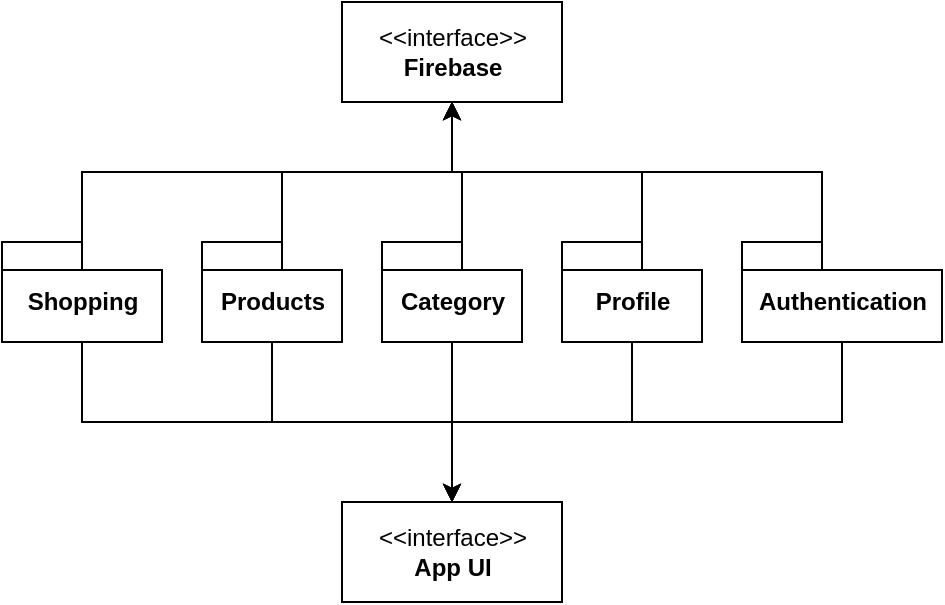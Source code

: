 <mxfile version="14.0.1" type="device"><diagram name="Page-1" id="b5b7bab2-c9e2-2cf4-8b2a-24fd1a2a6d21"><mxGraphModel dx="1422" dy="763" grid="1" gridSize="10" guides="1" tooltips="1" connect="1" arrows="1" fold="1" page="1" pageScale="1" pageWidth="827" pageHeight="1169" background="#ffffff" math="0" shadow="0"><root><mxCell id="0"/><mxCell id="1" parent="0"/><mxCell id="FJwsJobEvV0TlW7JZzmC-9" style="edgeStyle=orthogonalEdgeStyle;rounded=0;orthogonalLoop=1;jettySize=auto;html=1;exitX=0.5;exitY=1;exitDx=0;exitDy=0;exitPerimeter=0;entryX=0.5;entryY=0;entryDx=0;entryDy=0;" edge="1" parent="1" source="FJwsJobEvV0TlW7JZzmC-1" target="FJwsJobEvV0TlW7JZzmC-8"><mxGeometry relative="1" as="geometry"/></mxCell><mxCell id="FJwsJobEvV0TlW7JZzmC-15" style="edgeStyle=orthogonalEdgeStyle;rounded=0;orthogonalLoop=1;jettySize=auto;html=1;exitX=0;exitY=0;exitDx=40;exitDy=0;exitPerimeter=0;entryX=0.5;entryY=1;entryDx=0;entryDy=0;" edge="1" parent="1" source="FJwsJobEvV0TlW7JZzmC-1" target="FJwsJobEvV0TlW7JZzmC-14"><mxGeometry relative="1" as="geometry"/></mxCell><mxCell id="FJwsJobEvV0TlW7JZzmC-1" value="&lt;div&gt;Shopping&lt;/div&gt;" style="shape=folder;fontStyle=1;spacingTop=10;tabWidth=40;tabHeight=14;tabPosition=left;html=1;" vertex="1" parent="1"><mxGeometry x="300" y="170" width="80" height="50" as="geometry"/></mxCell><mxCell id="FJwsJobEvV0TlW7JZzmC-10" style="edgeStyle=orthogonalEdgeStyle;rounded=0;orthogonalLoop=1;jettySize=auto;html=1;exitX=0.5;exitY=1;exitDx=0;exitDy=0;exitPerimeter=0;entryX=0.5;entryY=0;entryDx=0;entryDy=0;" edge="1" parent="1" source="FJwsJobEvV0TlW7JZzmC-2" target="FJwsJobEvV0TlW7JZzmC-8"><mxGeometry relative="1" as="geometry"><mxPoint x="530" y="300" as="targetPoint"/></mxGeometry></mxCell><mxCell id="FJwsJobEvV0TlW7JZzmC-16" style="edgeStyle=orthogonalEdgeStyle;rounded=0;orthogonalLoop=1;jettySize=auto;html=1;exitX=0;exitY=0;exitDx=40;exitDy=0;exitPerimeter=0;entryX=0.5;entryY=1;entryDx=0;entryDy=0;" edge="1" parent="1" source="FJwsJobEvV0TlW7JZzmC-2" target="FJwsJobEvV0TlW7JZzmC-14"><mxGeometry relative="1" as="geometry"><mxPoint x="520" y="120" as="targetPoint"/></mxGeometry></mxCell><mxCell id="FJwsJobEvV0TlW7JZzmC-2" value="&lt;div&gt;Products&lt;/div&gt;" style="shape=folder;fontStyle=1;spacingTop=10;tabWidth=40;tabHeight=14;tabPosition=left;html=1;" vertex="1" parent="1"><mxGeometry x="400" y="170" width="70" height="50" as="geometry"/></mxCell><mxCell id="FJwsJobEvV0TlW7JZzmC-11" style="edgeStyle=orthogonalEdgeStyle;rounded=0;orthogonalLoop=1;jettySize=auto;html=1;exitX=0.5;exitY=1;exitDx=0;exitDy=0;exitPerimeter=0;entryX=0.5;entryY=0;entryDx=0;entryDy=0;" edge="1" parent="1" source="FJwsJobEvV0TlW7JZzmC-3" target="FJwsJobEvV0TlW7JZzmC-8"><mxGeometry relative="1" as="geometry"/></mxCell><mxCell id="FJwsJobEvV0TlW7JZzmC-17" style="edgeStyle=orthogonalEdgeStyle;rounded=0;orthogonalLoop=1;jettySize=auto;html=1;exitX=0;exitY=0;exitDx=40;exitDy=0;exitPerimeter=0;entryX=0.5;entryY=1;entryDx=0;entryDy=0;" edge="1" parent="1" source="FJwsJobEvV0TlW7JZzmC-3" target="FJwsJobEvV0TlW7JZzmC-14"><mxGeometry relative="1" as="geometry"><mxPoint x="510" y="120" as="targetPoint"/></mxGeometry></mxCell><mxCell id="FJwsJobEvV0TlW7JZzmC-3" value="&lt;div&gt;Category&lt;/div&gt;" style="shape=folder;fontStyle=1;spacingTop=10;tabWidth=40;tabHeight=14;tabPosition=left;html=1;" vertex="1" parent="1"><mxGeometry x="490" y="170" width="70" height="50" as="geometry"/></mxCell><mxCell id="FJwsJobEvV0TlW7JZzmC-13" style="edgeStyle=orthogonalEdgeStyle;rounded=0;orthogonalLoop=1;jettySize=auto;html=1;exitX=0.5;exitY=1;exitDx=0;exitDy=0;exitPerimeter=0;entryX=0.5;entryY=0;entryDx=0;entryDy=0;" edge="1" parent="1" source="FJwsJobEvV0TlW7JZzmC-5" target="FJwsJobEvV0TlW7JZzmC-8"><mxGeometry relative="1" as="geometry"/></mxCell><mxCell id="FJwsJobEvV0TlW7JZzmC-19" style="edgeStyle=orthogonalEdgeStyle;rounded=0;orthogonalLoop=1;jettySize=auto;html=1;exitX=0;exitY=0;exitDx=40;exitDy=0;exitPerimeter=0;entryX=0.5;entryY=1;entryDx=0;entryDy=0;" edge="1" parent="1" source="FJwsJobEvV0TlW7JZzmC-5" target="FJwsJobEvV0TlW7JZzmC-14"><mxGeometry relative="1" as="geometry"/></mxCell><mxCell id="FJwsJobEvV0TlW7JZzmC-5" value="&lt;div&gt;Authentication&lt;/div&gt;" style="shape=folder;fontStyle=1;spacingTop=10;tabWidth=40;tabHeight=14;tabPosition=left;html=1;" vertex="1" parent="1"><mxGeometry x="670" y="170" width="100" height="50" as="geometry"/></mxCell><mxCell id="FJwsJobEvV0TlW7JZzmC-12" style="edgeStyle=orthogonalEdgeStyle;rounded=0;orthogonalLoop=1;jettySize=auto;html=1;exitX=0.5;exitY=1;exitDx=0;exitDy=0;exitPerimeter=0;entryX=0.5;entryY=0;entryDx=0;entryDy=0;" edge="1" parent="1" source="FJwsJobEvV0TlW7JZzmC-6" target="FJwsJobEvV0TlW7JZzmC-8"><mxGeometry relative="1" as="geometry"/></mxCell><mxCell id="FJwsJobEvV0TlW7JZzmC-18" style="edgeStyle=orthogonalEdgeStyle;rounded=0;orthogonalLoop=1;jettySize=auto;html=1;exitX=0;exitY=0;exitDx=40;exitDy=0;exitPerimeter=0;entryX=0.5;entryY=1;entryDx=0;entryDy=0;" edge="1" parent="1" source="FJwsJobEvV0TlW7JZzmC-6" target="FJwsJobEvV0TlW7JZzmC-14"><mxGeometry relative="1" as="geometry"/></mxCell><mxCell id="FJwsJobEvV0TlW7JZzmC-6" value="&lt;div&gt;Profile&lt;/div&gt;" style="shape=folder;fontStyle=1;spacingTop=10;tabWidth=40;tabHeight=14;tabPosition=left;html=1;" vertex="1" parent="1"><mxGeometry x="580" y="170" width="70" height="50" as="geometry"/></mxCell><mxCell id="FJwsJobEvV0TlW7JZzmC-8" value="&lt;div&gt;&amp;lt;&amp;lt;interface&amp;gt;&amp;gt;&lt;/div&gt;&lt;div&gt;&lt;b&gt;App UI&lt;/b&gt;&lt;br&gt;&lt;/div&gt;" style="html=1;" vertex="1" parent="1"><mxGeometry x="470" y="300" width="110" height="50" as="geometry"/></mxCell><mxCell id="FJwsJobEvV0TlW7JZzmC-14" value="&lt;div&gt;&amp;lt;&amp;lt;interface&amp;gt;&amp;gt;&lt;/div&gt;&lt;div&gt;&lt;b&gt;Firebase&lt;/b&gt;&lt;br&gt;&lt;/div&gt;" style="html=1;" vertex="1" parent="1"><mxGeometry x="470" y="50" width="110" height="50" as="geometry"/></mxCell></root></mxGraphModel></diagram></mxfile>